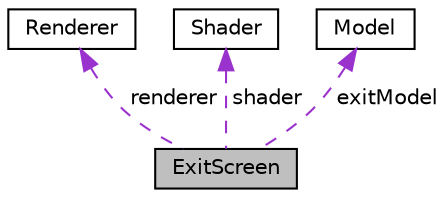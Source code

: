 digraph "ExitScreen"
{
 // LATEX_PDF_SIZE
  edge [fontname="Helvetica",fontsize="10",labelfontname="Helvetica",labelfontsize="10"];
  node [fontname="Helvetica",fontsize="10",shape=record];
  Node1 [label="ExitScreen",height=0.2,width=0.4,color="black", fillcolor="grey75", style="filled", fontcolor="black",tooltip="Holds information about the exit screen and its functions."];
  Node2 -> Node1 [dir="back",color="darkorchid3",fontsize="10",style="dashed",label=" renderer" ,fontname="Helvetica"];
  Node2 [label="Renderer",height=0.2,width=0.4,color="black", fillcolor="white", style="filled",URL="$class_renderer.html",tooltip="Contains the absract information for the Renderer. The class holds all the functions that would be us..."];
  Node3 -> Node1 [dir="back",color="darkorchid3",fontsize="10",style="dashed",label=" shader" ,fontname="Helvetica"];
  Node3 [label="Shader",height=0.2,width=0.4,color="black", fillcolor="white", style="filled",URL="$class_shader.html",tooltip="A class that is responsible for shaders, allowing you to open/use shaders and set uniforms of various..."];
  Node4 -> Node1 [dir="back",color="darkorchid3",fontsize="10",style="dashed",label=" exitModel" ,fontname="Helvetica"];
  Node4 [label="Model",height=0.2,width=0.4,color="black", fillcolor="white", style="filled",URL="$class_model.html",tooltip="Holds the model information of objects, can be md2 or Fbx models."];
}

